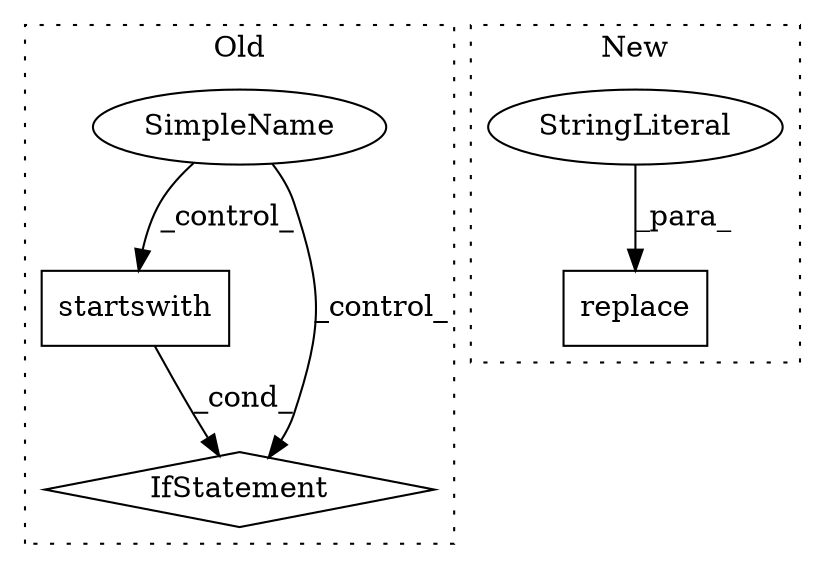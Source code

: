 digraph G {
subgraph cluster0 {
1 [label="startswith" a="32" s="9962,9979" l="11,1" shape="box"];
3 [label="IfStatement" a="25" s="9948,9980" l="4,2" shape="diamond"];
5 [label="SimpleName" a="42" s="" l="" shape="ellipse"];
label = "Old";
style="dotted";
}
subgraph cluster1 {
2 [label="replace" a="32" s="10281,10296" l="8,1" shape="box"];
4 [label="StringLiteral" a="45" s="10293" l="3" shape="ellipse"];
label = "New";
style="dotted";
}
1 -> 3 [label="_cond_"];
4 -> 2 [label="_para_"];
5 -> 1 [label="_control_"];
5 -> 3 [label="_control_"];
}